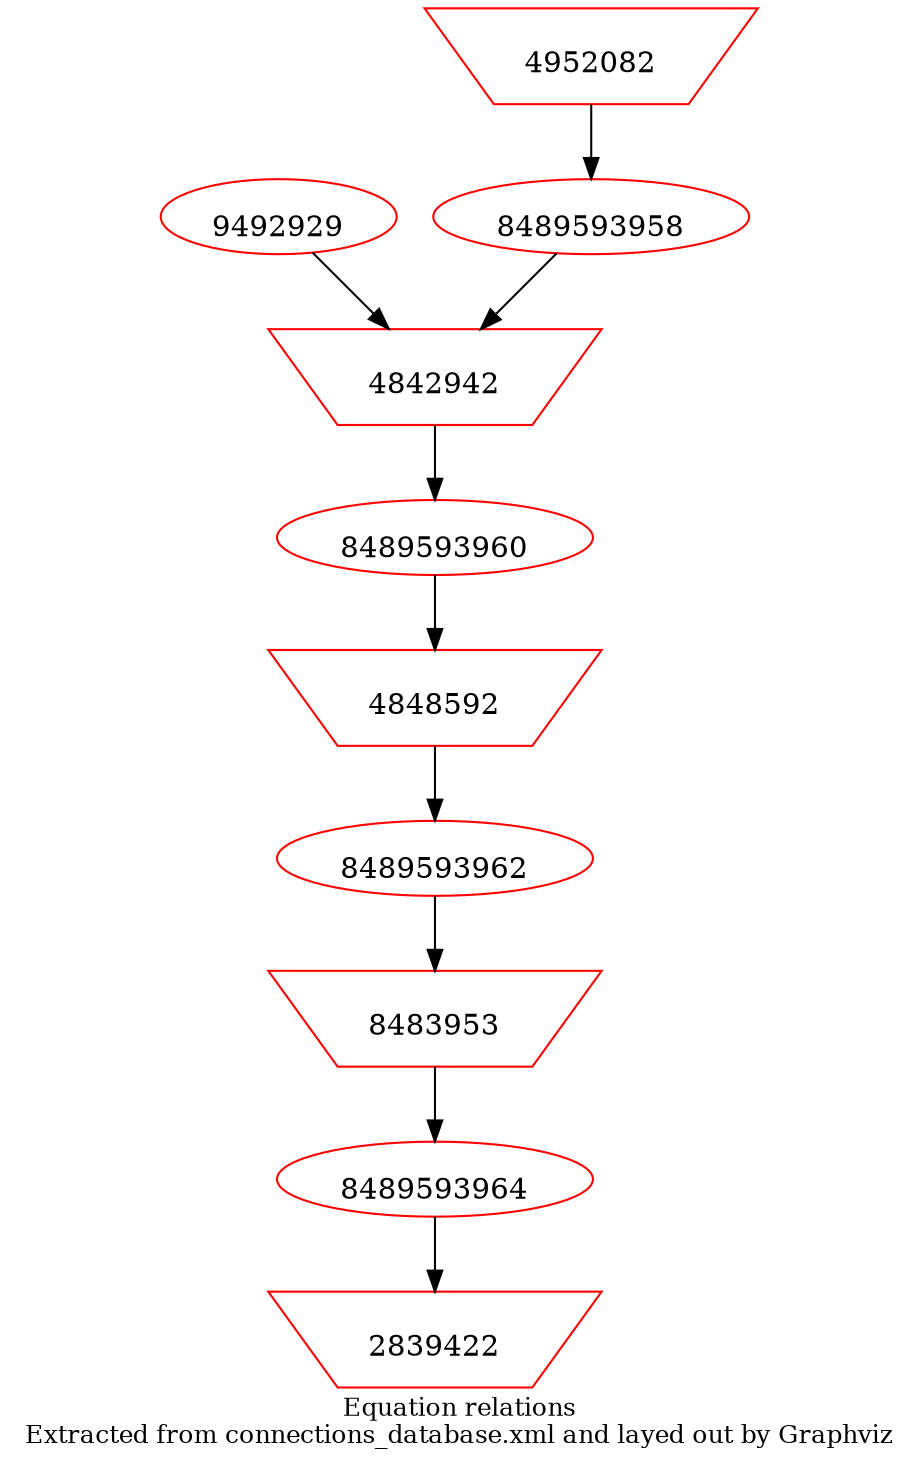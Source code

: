 # Graphviz
# date created: 20150805
# Command to produce output:
# neato -Tsvg thisfile.gv > out.svg
# http://www.graphviz.org/Gallery/directed/traffic_lights.gv.txt
# http://www.graphviz.org/content/traffic_lights
digraph physicsEquations {
overlap=false;
label="Equation relations\nExtracted from connections_database.xml and layed out by Graphviz";
fontsize=12;
9492929 [shape=ellipse,color=red,image="/Users/benpayne/version_controlled/proofofconcept/lib/images_feed_png/9492929.png",labelloc=b,URL="http://feed.com"];
8489593964 [shape=ellipse,color=red,image="/Users/benpayne/version_controlled/proofofconcept/lib/images_expression_png/8489593964.png",labelloc=b,URL="http://expre.com"];
8489593962 [shape=ellipse,color=red,image="/Users/benpayne/version_controlled/proofofconcept/lib/images_expression_png/8489593962.png",labelloc=b,URL="http://expre.com"];
8489593958 [shape=ellipse,color=red,image="/Users/benpayne/version_controlled/proofofconcept/lib/images_expression_png/8489593958.png",labelloc=b,URL="http://expre.com"];
8489593960 [shape=ellipse,color=red,image="/Users/benpayne/version_controlled/proofofconcept/lib/images_expression_png/8489593960.png",labelloc=b,URL="http://expre.com"];
4848592 [shape=invtrapezium,color=red,image="/Users/benpayne/version_controlled/proofofconcept/lib/images_infrule_png/swapLHSwithRHS.png",labelloc=b,URL="http://infrule.com"];
4842942 [shape=invtrapezium,color=red,image="/Users/benpayne/version_controlled/proofofconcept/lib/images_infrule_png/subtractXfromBothSides.png",labelloc=b,URL="http://infrule.com"];
2839422 [shape=invtrapezium,color=red,image="/Users/benpayne/version_controlled/proofofconcept/lib/images_infrule_png/declareFinalExpression.png",labelloc=b,URL="http://infrule.com"];
8483953 [shape=invtrapezium,color=red,image="/Users/benpayne/version_controlled/proofofconcept/lib/images_infrule_png/indefIntegration.png",labelloc=b,URL="http://infrule.com"];
4952082 [shape=invtrapezium,color=red,image="/Users/benpayne/version_controlled/proofofconcept/lib/images_infrule_png/declareIdentity.png",labelloc=b,URL="http://infrule.com"];
4952082 -> 8489593958;
9492929 -> 4842942;
8489593958 -> 4842942;
4842942 -> 8489593960;
8489593960 -> 4848592;
4848592 -> 8489593962;
8489593962 -> 8483953;
8483953 -> 8489593964;
8489593964 -> 2839422;
}
